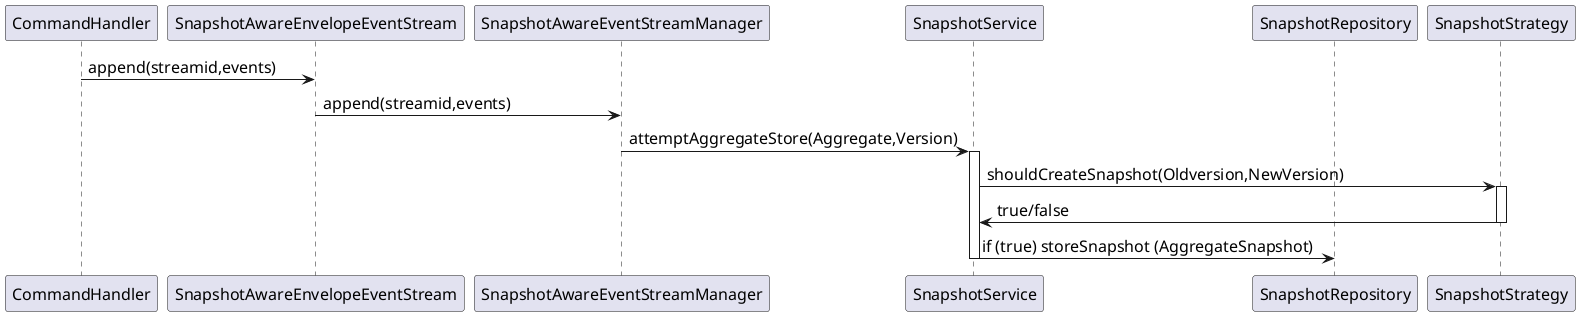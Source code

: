 @startuml
skinparam backgroundColor white
skinparam defaultFontName Arial
skinparam defaultFontsize 16

participant "CommandHandler" as CommandHandler
participant "SnapshotAwareEnvelopeEventStream" as SnapshotAwareEnvelopeEventStream
participant "SnapshotAwareEventStreamManager" as SnapshotAwareEventStreamManager
participant "SnapshotService" as SnapshotService
participant "SnapshotRepository" as SnapshotRepository
participant "SnapshotStrategy" as SnapshotStrategy

CommandHandler -> SnapshotAwareEnvelopeEventStream: append(streamid,events)
SnapshotAwareEnvelopeEventStream -> SnapshotAwareEventStreamManager: append(streamid,events)
SnapshotAwareEventStreamManager -> SnapshotService: attemptAggregateStore(Aggregate,Version)
activate SnapshotService
SnapshotService -> SnapshotStrategy: shouldCreateSnapshot(Oldversion,NewVersion)
activate SnapshotStrategy
SnapshotService <- SnapshotStrategy: true/false
deactivate SnapshotStrategy
SnapshotService ->  SnapshotRepository: if (true) storeSnapshot (AggregateSnapshot)
deactivate SnapshotService
@enduml
